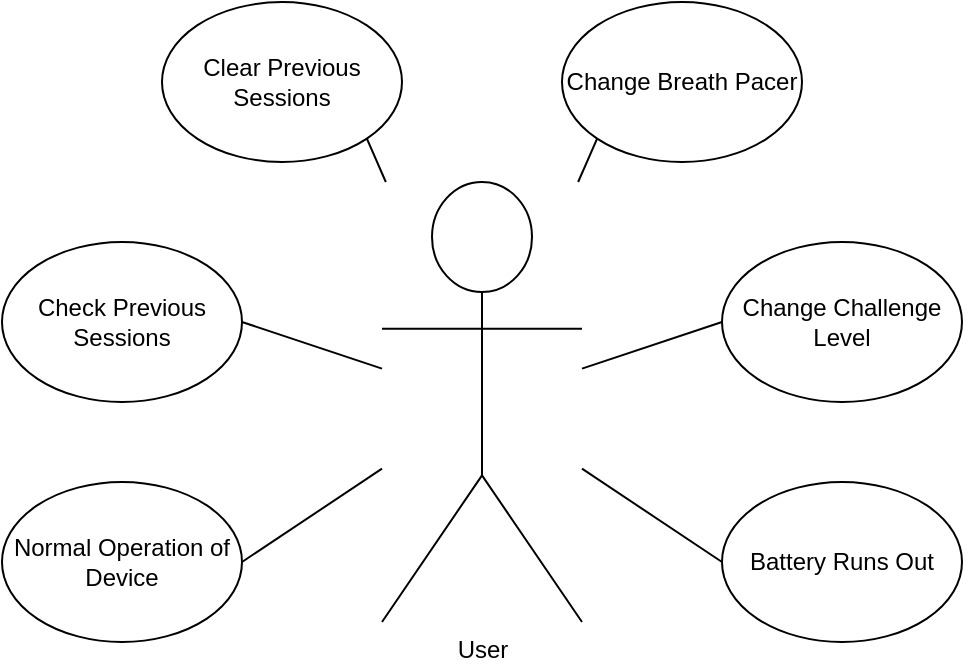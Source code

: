 <mxfile version="24.0.5" type="device">
  <diagram name="Page-1" id="WW0kqRDkj42gnavP0p4u">
    <mxGraphModel dx="635" dy="910" grid="1" gridSize="10" guides="1" tooltips="1" connect="1" arrows="1" fold="1" page="1" pageScale="1" pageWidth="850" pageHeight="1100" math="0" shadow="0">
      <root>
        <mxCell id="0" />
        <mxCell id="1" parent="0" />
        <mxCell id="PMjxyI1tYamjX6HfjtyL-9" value="" style="group" vertex="1" connectable="0" parent="1">
          <mxGeometry x="200" y="290" width="480" height="320" as="geometry" />
        </mxCell>
        <mxCell id="PMjxyI1tYamjX6HfjtyL-2" value="Normal Operation of Device" style="ellipse;whiteSpace=wrap;html=1;" vertex="1" parent="PMjxyI1tYamjX6HfjtyL-9">
          <mxGeometry y="240" width="120" height="80" as="geometry" />
        </mxCell>
        <mxCell id="PMjxyI1tYamjX6HfjtyL-3" value="Check Previous Sessions" style="ellipse;whiteSpace=wrap;html=1;" vertex="1" parent="PMjxyI1tYamjX6HfjtyL-9">
          <mxGeometry y="120" width="120" height="80" as="geometry" />
        </mxCell>
        <mxCell id="PMjxyI1tYamjX6HfjtyL-4" value="Clear Previous Sessions" style="ellipse;whiteSpace=wrap;html=1;" vertex="1" parent="PMjxyI1tYamjX6HfjtyL-9">
          <mxGeometry x="80" width="120" height="80" as="geometry" />
        </mxCell>
        <mxCell id="PMjxyI1tYamjX6HfjtyL-5" value="Change Breath Pacer" style="ellipse;whiteSpace=wrap;html=1;" vertex="1" parent="PMjxyI1tYamjX6HfjtyL-9">
          <mxGeometry x="280" width="120" height="80" as="geometry" />
        </mxCell>
        <mxCell id="PMjxyI1tYamjX6HfjtyL-6" value="User" style="shape=umlActor;verticalLabelPosition=bottom;verticalAlign=top;html=1;outlineConnect=0;" vertex="1" parent="PMjxyI1tYamjX6HfjtyL-9">
          <mxGeometry x="190" y="90" width="100" height="220" as="geometry" />
        </mxCell>
        <mxCell id="PMjxyI1tYamjX6HfjtyL-7" value="Change Challenge Level" style="ellipse;whiteSpace=wrap;html=1;" vertex="1" parent="PMjxyI1tYamjX6HfjtyL-9">
          <mxGeometry x="360" y="120" width="120" height="80" as="geometry" />
        </mxCell>
        <mxCell id="PMjxyI1tYamjX6HfjtyL-8" value="Battery Runs Out" style="ellipse;whiteSpace=wrap;html=1;" vertex="1" parent="PMjxyI1tYamjX6HfjtyL-9">
          <mxGeometry x="360" y="240" width="120" height="80" as="geometry" />
        </mxCell>
        <mxCell id="PMjxyI1tYamjX6HfjtyL-10" value="" style="endArrow=none;html=1;rounded=0;exitX=1;exitY=0.5;exitDx=0;exitDy=0;" edge="1" parent="PMjxyI1tYamjX6HfjtyL-9" source="PMjxyI1tYamjX6HfjtyL-2" target="PMjxyI1tYamjX6HfjtyL-6">
          <mxGeometry width="50" height="50" relative="1" as="geometry">
            <mxPoint x="150" y="260" as="sourcePoint" />
            <mxPoint x="200" y="210" as="targetPoint" />
          </mxGeometry>
        </mxCell>
        <mxCell id="PMjxyI1tYamjX6HfjtyL-11" value="" style="endArrow=none;html=1;rounded=0;exitX=1;exitY=0.5;exitDx=0;exitDy=0;" edge="1" parent="PMjxyI1tYamjX6HfjtyL-9" source="PMjxyI1tYamjX6HfjtyL-3" target="PMjxyI1tYamjX6HfjtyL-6">
          <mxGeometry width="50" height="50" relative="1" as="geometry">
            <mxPoint x="130" y="220" as="sourcePoint" />
            <mxPoint x="180" y="170" as="targetPoint" />
          </mxGeometry>
        </mxCell>
        <mxCell id="PMjxyI1tYamjX6HfjtyL-12" value="" style="endArrow=none;html=1;rounded=0;exitX=1;exitY=1;exitDx=0;exitDy=0;" edge="1" parent="PMjxyI1tYamjX6HfjtyL-9" source="PMjxyI1tYamjX6HfjtyL-4" target="PMjxyI1tYamjX6HfjtyL-6">
          <mxGeometry width="50" height="50" relative="1" as="geometry">
            <mxPoint x="10" y="40" as="sourcePoint" />
            <mxPoint x="60" y="-10" as="targetPoint" />
          </mxGeometry>
        </mxCell>
        <mxCell id="PMjxyI1tYamjX6HfjtyL-13" value="" style="endArrow=none;html=1;rounded=0;entryX=0;entryY=1;entryDx=0;entryDy=0;" edge="1" parent="PMjxyI1tYamjX6HfjtyL-9" source="PMjxyI1tYamjX6HfjtyL-6" target="PMjxyI1tYamjX6HfjtyL-5">
          <mxGeometry width="50" height="50" relative="1" as="geometry">
            <mxPoint x="300" y="170" as="sourcePoint" />
            <mxPoint x="350" y="120" as="targetPoint" />
          </mxGeometry>
        </mxCell>
        <mxCell id="PMjxyI1tYamjX6HfjtyL-14" value="" style="endArrow=none;html=1;rounded=0;entryX=0;entryY=0.5;entryDx=0;entryDy=0;" edge="1" parent="PMjxyI1tYamjX6HfjtyL-9" source="PMjxyI1tYamjX6HfjtyL-6" target="PMjxyI1tYamjX6HfjtyL-7">
          <mxGeometry width="50" height="50" relative="1" as="geometry">
            <mxPoint x="300" y="200" as="sourcePoint" />
            <mxPoint x="350" y="150" as="targetPoint" />
          </mxGeometry>
        </mxCell>
        <mxCell id="PMjxyI1tYamjX6HfjtyL-15" value="" style="endArrow=none;html=1;rounded=0;entryX=0;entryY=0.5;entryDx=0;entryDy=0;" edge="1" parent="PMjxyI1tYamjX6HfjtyL-9" source="PMjxyI1tYamjX6HfjtyL-6" target="PMjxyI1tYamjX6HfjtyL-8">
          <mxGeometry width="50" height="50" relative="1" as="geometry">
            <mxPoint x="300" y="290" as="sourcePoint" />
            <mxPoint x="350" y="240" as="targetPoint" />
          </mxGeometry>
        </mxCell>
      </root>
    </mxGraphModel>
  </diagram>
</mxfile>
